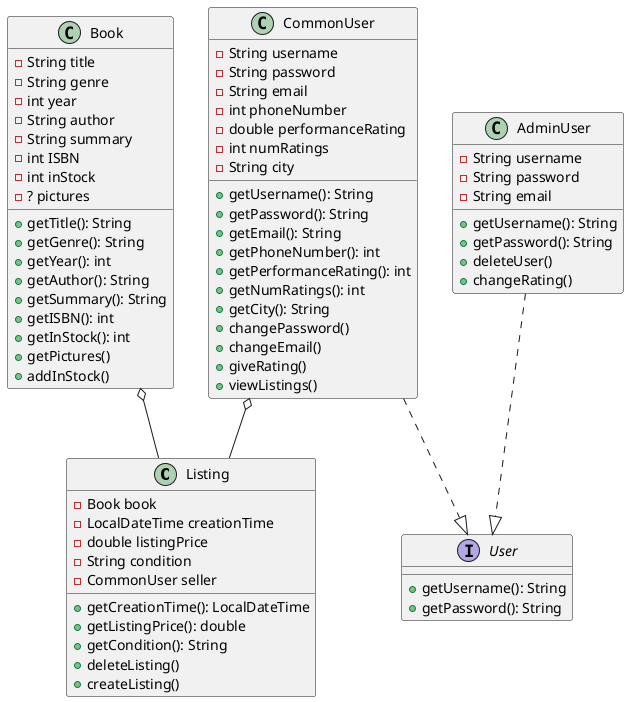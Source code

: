 @startuml
'https://plantuml.com/class-diagram


class Listing {
-Book book
-LocalDateTime creationTime
-double listingPrice
-String condition
-CommonUser seller

+getCreationTime(): LocalDateTime
+getListingPrice(): double
+getCondition(): String
+deleteListing()
+createListing()
}

class AdminUser {
-String username
-String password
-String email

+getUsername(): String
+getPassword(): String
+deleteUser()
+changeRating()
}

class CommonUser {
-String username
-String password
-String email
-int phoneNumber
-double performanceRating
-int numRatings
-String city

+getUsername(): String
+getPassword(): String
+getEmail(): String
+getPhoneNumber(): int
+getPerformanceRating(): int
+getNumRatings(): int
+getCity(): String
+changePassword()
+changeEmail()
+giveRating()
+viewListings()

}

class Book {
-String title
-String genre
-int year
-String author
-String summary
-int ISBN
-int inStock
-? pictures

+getTitle(): String
+getGenre(): String
+getYear(): int
+getAuthor(): String
+getSummary(): String
+getISBN(): int
+getInStock(): int
+getPictures()
+addInStock()
}

interface User {
+getUsername(): String
+getPassword(): String
}

CommonUser ..|> User
AdminUser ..|> User
Book o-- Listing
CommonUser o-- Listing


@enduml